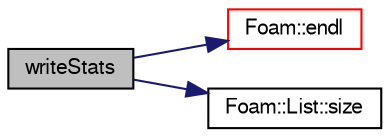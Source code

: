 digraph "writeStats"
{
  bgcolor="transparent";
  edge [fontname="FreeSans",fontsize="10",labelfontname="FreeSans",labelfontsize="10"];
  node [fontname="FreeSans",fontsize="10",shape=record];
  rankdir="LR";
  Node2245 [label="writeStats",height=0.2,width=0.4,color="black", fillcolor="grey75", style="filled", fontcolor="black"];
  Node2245 -> Node2246 [color="midnightblue",fontsize="10",style="solid",fontname="FreeSans"];
  Node2246 [label="Foam::endl",height=0.2,width=0.4,color="red",URL="$a21124.html#a2db8fe02a0d3909e9351bb4275b23ce4",tooltip="Add newline and flush stream. "];
  Node2245 -> Node2248 [color="midnightblue",fontsize="10",style="solid",fontname="FreeSans"];
  Node2248 [label="Foam::List::size",height=0.2,width=0.4,color="black",URL="$a25694.html#a47b3bf30da1eb3ab8076b5fbe00e0494",tooltip="Return the number of elements in the UList. "];
}
